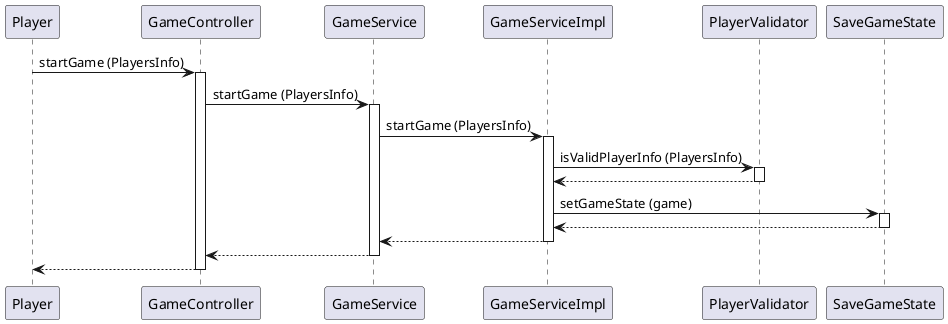 @startuml
participant Player
Player -> GameController : startGame (PlayersInfo)
activate GameController
GameController -> GameService : startGame (PlayersInfo)
activate GameService
GameService -> GameServiceImpl : startGame (PlayersInfo)
activate GameServiceImpl
GameServiceImpl -> PlayerValidator : isValidPlayerInfo (PlayersInfo)
activate PlayerValidator
PlayerValidator --> GameServiceImpl
deactivate PlayerValidator
GameServiceImpl -> SaveGameState : setGameState (game)
activate SaveGameState
SaveGameState --> GameServiceImpl
deactivate SaveGameState
GameServiceImpl --> GameService
deactivate GameServiceImpl
GameService --> GameController
deactivate GameService
return
@enduml